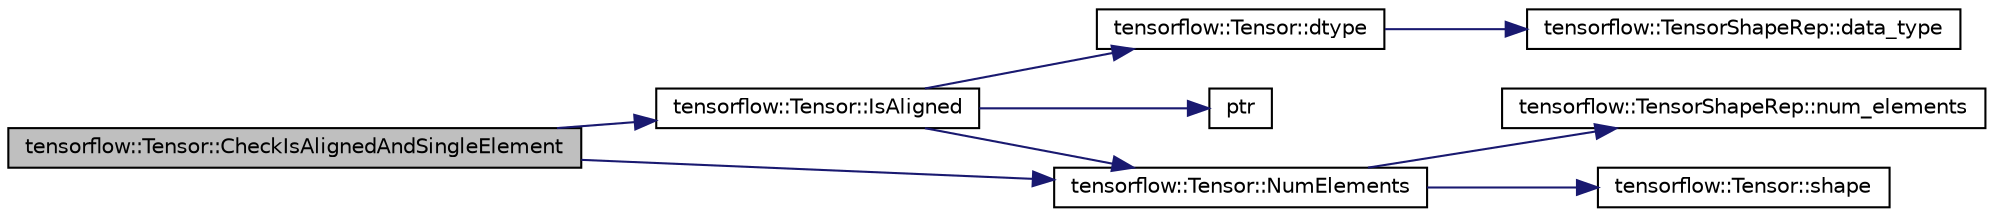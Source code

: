 digraph "tensorflow::Tensor::CheckIsAlignedAndSingleElement"
{
 // LATEX_PDF_SIZE
  edge [fontname="Helvetica",fontsize="10",labelfontname="Helvetica",labelfontsize="10"];
  node [fontname="Helvetica",fontsize="10",shape=record];
  rankdir="LR";
  Node1 [label="tensorflow::Tensor::CheckIsAlignedAndSingleElement",height=0.2,width=0.4,color="black", fillcolor="grey75", style="filled", fontcolor="black",tooltip=" "];
  Node1 -> Node2 [color="midnightblue",fontsize="10",style="solid",fontname="Helvetica"];
  Node2 [label="tensorflow::Tensor::IsAligned",height=0.2,width=0.4,color="black", fillcolor="white", style="filled",URL="$classtensorflow_1_1Tensor.html#aa406a2cce450e42ac5717a746f2c612e",tooltip="Returns true iff this tensor is aligned."];
  Node2 -> Node3 [color="midnightblue",fontsize="10",style="solid",fontname="Helvetica"];
  Node3 [label="tensorflow::Tensor::dtype",height=0.2,width=0.4,color="black", fillcolor="white", style="filled",URL="$classtensorflow_1_1Tensor.html#a23f706f8a02a3bc4a62d7e42c0bf484b",tooltip="Returns the data type."];
  Node3 -> Node4 [color="midnightblue",fontsize="10",style="solid",fontname="Helvetica"];
  Node4 [label="tensorflow::TensorShapeRep::data_type",height=0.2,width=0.4,color="black", fillcolor="white", style="filled",URL="$classtensorflow_1_1TensorShapeRep.html#af72a25360e31fe2fd97befab46428925",tooltip=" "];
  Node2 -> Node5 [color="midnightblue",fontsize="10",style="solid",fontname="Helvetica"];
  Node5 [label="tensorflow::Tensor::NumElements",height=0.2,width=0.4,color="black", fillcolor="white", style="filled",URL="$classtensorflow_1_1Tensor.html#a7a5691cf840da97c9188c4519a235ef9",tooltip="Convenience accessor for the tensor shape."];
  Node5 -> Node6 [color="midnightblue",fontsize="10",style="solid",fontname="Helvetica"];
  Node6 [label="tensorflow::TensorShapeRep::num_elements",height=0.2,width=0.4,color="black", fillcolor="white", style="filled",URL="$classtensorflow_1_1TensorShapeRep.html#a849d3012b8e351b240cc004181149a1b",tooltip="Returns the number of elements in the tensor."];
  Node5 -> Node7 [color="midnightblue",fontsize="10",style="solid",fontname="Helvetica"];
  Node7 [label="tensorflow::Tensor::shape",height=0.2,width=0.4,color="black", fillcolor="white", style="filled",URL="$classtensorflow_1_1Tensor.html#a5ec66ef10ce6ec4fbe012ca7380d8bf2",tooltip="Returns the shape of the tensor."];
  Node2 -> Node8 [color="midnightblue",fontsize="10",style="solid",fontname="Helvetica"];
  Node8 [label="ptr",height=0.2,width=0.4,color="black", fillcolor="white", style="filled",URL="$xbyak__aarch64__adr_8h.html#a15858c3cd1487c6dea9c82fa1461abe4",tooltip=" "];
  Node1 -> Node5 [color="midnightblue",fontsize="10",style="solid",fontname="Helvetica"];
}
